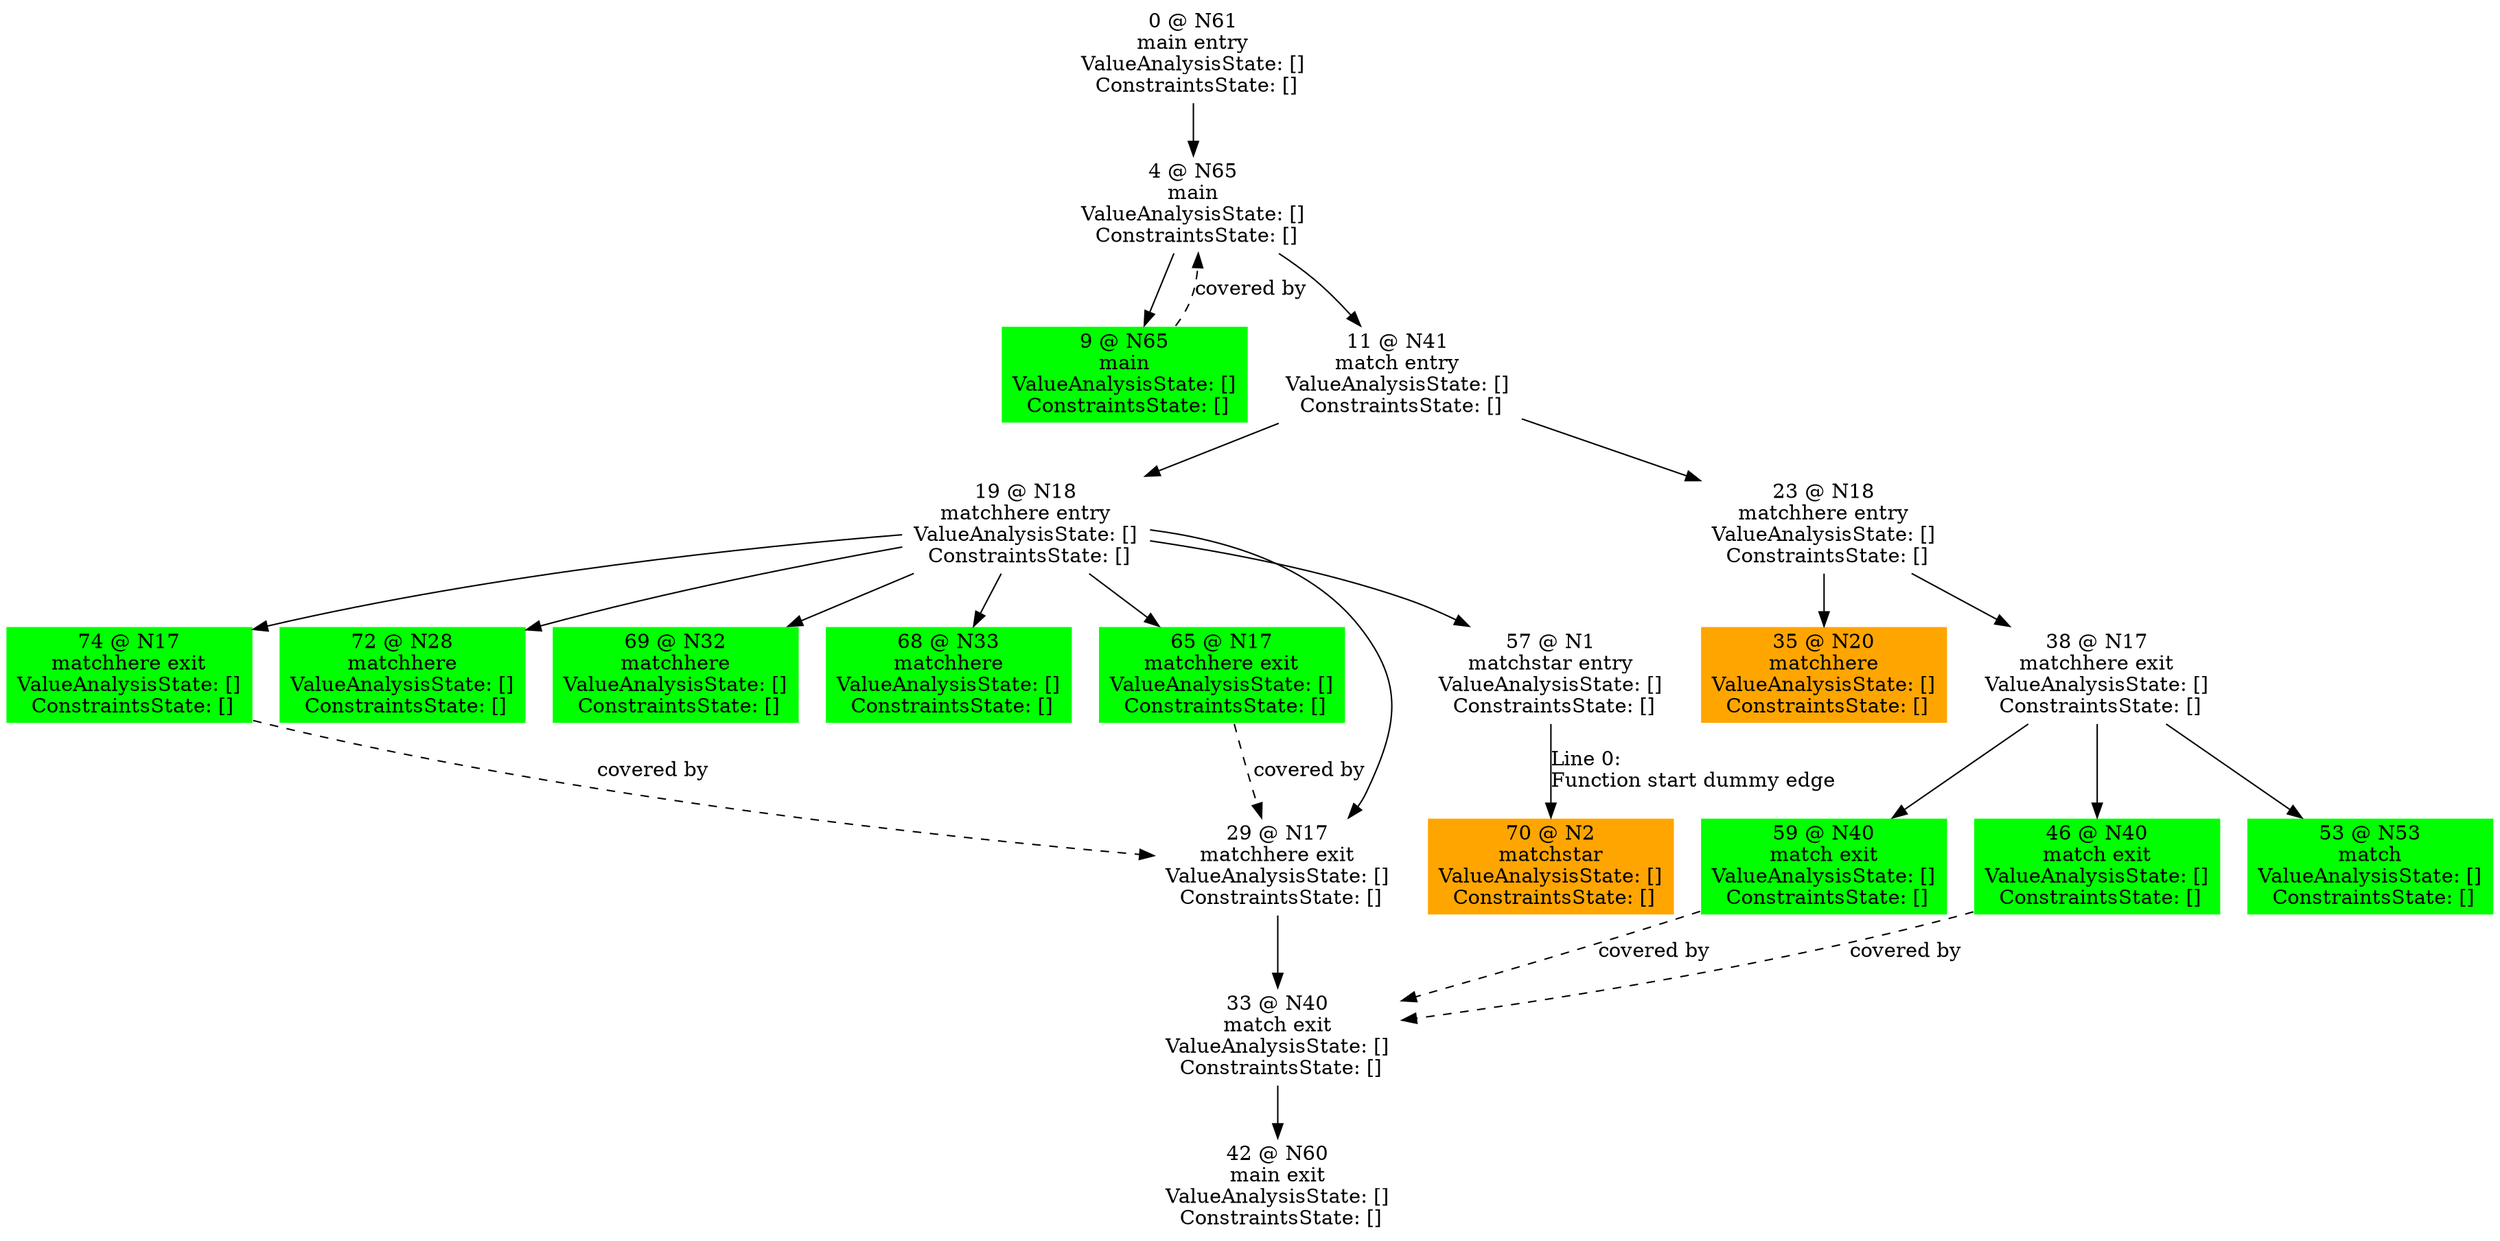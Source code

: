 digraph ARG {
node [style="filled" shape="box" color="white"]
0 [label="0 @ N61\nmain entry\nValueAnalysisState: []\n ConstraintsState: []\n" id="0"]
4 [label="4 @ N65\nmain\nValueAnalysisState: []\n ConstraintsState: []\n" id="4"]
9 [fillcolor="green" label="9 @ N65\nmain\nValueAnalysisState: []\n ConstraintsState: []\n" id="9"]
11 [label="11 @ N41\nmatch entry\nValueAnalysisState: []\n ConstraintsState: []\n" id="11"]
19 [label="19 @ N18\nmatchhere entry\nValueAnalysisState: []\n ConstraintsState: []\n" id="19"]
29 [label="29 @ N17\nmatchhere exit\nValueAnalysisState: []\n ConstraintsState: []\n" id="29"]
33 [label="33 @ N40\nmatch exit\nValueAnalysisState: []\n ConstraintsState: []\n" id="33"]
42 [label="42 @ N60\nmain exit\nValueAnalysisState: []\n ConstraintsState: []\n" id="42"]
57 [label="57 @ N1\nmatchstar entry\nValueAnalysisState: []\n ConstraintsState: []\n" id="57"]
70 [fillcolor="orange" label="70 @ N2\nmatchstar\nValueAnalysisState: []\n ConstraintsState: []\n" id="70"]
74 [fillcolor="green" label="74 @ N17\nmatchhere exit\nValueAnalysisState: []\n ConstraintsState: []\n" id="74"]
72 [fillcolor="green" label="72 @ N28\nmatchhere\nValueAnalysisState: []\n ConstraintsState: []\n" id="72"]
69 [fillcolor="green" label="69 @ N32\nmatchhere\nValueAnalysisState: []\n ConstraintsState: []\n" id="69"]
68 [fillcolor="green" label="68 @ N33\nmatchhere\nValueAnalysisState: []\n ConstraintsState: []\n" id="68"]
65 [fillcolor="green" label="65 @ N17\nmatchhere exit\nValueAnalysisState: []\n ConstraintsState: []\n" id="65"]
23 [label="23 @ N18\nmatchhere entry\nValueAnalysisState: []\n ConstraintsState: []\n" id="23"]
38 [label="38 @ N17\nmatchhere exit\nValueAnalysisState: []\n ConstraintsState: []\n" id="38"]
53 [fillcolor="green" label="53 @ N53\nmatch\nValueAnalysisState: []\n ConstraintsState: []\n" id="53"]
59 [fillcolor="green" label="59 @ N40\nmatch exit\nValueAnalysisState: []\n ConstraintsState: []\n" id="59"]
46 [fillcolor="green" label="46 @ N40\nmatch exit\nValueAnalysisState: []\n ConstraintsState: []\n" id="46"]
35 [fillcolor="orange" label="35 @ N20\nmatchhere\nValueAnalysisState: []\n ConstraintsState: []\n" id="35"]
0 -> 4 []
9 -> 4 [style="dashed" weight="0" label="covered by"]
4 -> 11 []
4 -> 9 []
11 -> 23 []
11 -> 19 []
19 -> 65 []
19 -> 68 []
19 -> 69 []
19 -> 72 []
19 -> 74 []
19 -> 57 []
19 -> 29 []
65 -> 29 [style="dashed" weight="0" label="covered by"]
74 -> 29 [style="dashed" weight="0" label="covered by"]
29 -> 33 []
46 -> 33 [style="dashed" weight="0" label="covered by"]
59 -> 33 [style="dashed" weight="0" label="covered by"]
33 -> 42 []
57 -> 70 [label="Line 0: \lFunction start dummy edge\l" id="57 -> 70"]
23 -> 35 []
23 -> 38 []
38 -> 46 []
38 -> 59 []
38 -> 53 []
}
